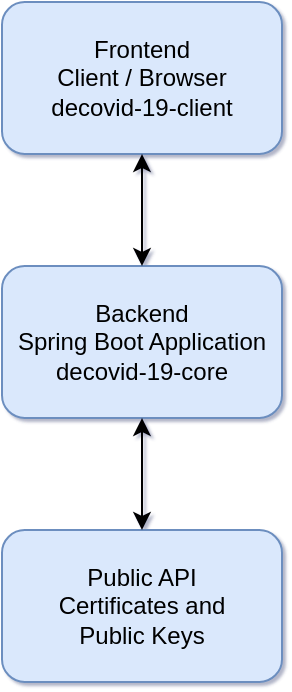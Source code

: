 <mxfile version="18.1.3" type="device" pages="5"><diagram id="LluNhLC72PqW7UHP7OJh" name="Architecture"><mxGraphModel dx="2062" dy="1217" grid="0" gridSize="10" guides="1" tooltips="1" connect="1" arrows="1" fold="1" page="1" pageScale="1" pageWidth="583" pageHeight="413" background="none" math="0" shadow="1"><root><mxCell id="0"/><mxCell id="1" parent="0"/><mxCell id="N8zZiIV9MKDmq5lM_bPo-1" value="Backend&lt;br&gt;Spring Boot Application&lt;br&gt;decovid-19-core" style="rounded=1;whiteSpace=wrap;html=1;fillColor=#dae8fc;strokeColor=#6c8ebf;" parent="1" vertex="1"><mxGeometry x="222" y="168" width="140" height="76" as="geometry"/></mxCell><mxCell id="N8zZiIV9MKDmq5lM_bPo-3" value="Frontend&lt;br&gt;Client / Browser&lt;br&gt;decovid-19-client" style="rounded=1;whiteSpace=wrap;html=1;fillColor=#dae8fc;strokeColor=#6c8ebf;" parent="1" vertex="1"><mxGeometry x="222" y="36" width="140" height="76" as="geometry"/></mxCell><mxCell id="N8zZiIV9MKDmq5lM_bPo-4" value="" style="endArrow=classic;startArrow=classic;html=1;rounded=0;entryX=0.5;entryY=1;entryDx=0;entryDy=0;exitX=0.5;exitY=0;exitDx=0;exitDy=0;" parent="1" source="N8zZiIV9MKDmq5lM_bPo-1" target="N8zZiIV9MKDmq5lM_bPo-3" edge="1"><mxGeometry width="50" height="50" relative="1" as="geometry"><mxPoint x="421" y="301" as="sourcePoint"/><mxPoint x="520" y="200" as="targetPoint"/></mxGeometry></mxCell><mxCell id="JGvV_p-KYTd5iGCOsEfF-1" value="Public API&lt;br&gt;Certificates and&lt;br&gt;Public Keys" style="rounded=1;whiteSpace=wrap;html=1;fillColor=#dae8fc;strokeColor=#6c8ebf;" parent="1" vertex="1"><mxGeometry x="222" y="300" width="140" height="76" as="geometry"/></mxCell><mxCell id="JGvV_p-KYTd5iGCOsEfF-2" value="" style="endArrow=classic;startArrow=classic;html=1;rounded=0;entryX=0.5;entryY=1;entryDx=0;entryDy=0;exitX=0.5;exitY=0;exitDx=0;exitDy=0;" parent="1" source="JGvV_p-KYTd5iGCOsEfF-1" edge="1"><mxGeometry width="50" height="50" relative="1" as="geometry"><mxPoint x="421" y="433" as="sourcePoint"/><mxPoint x="292" y="244" as="targetPoint"/></mxGeometry></mxCell></root></mxGraphModel></diagram><diagram id="XS3kKMWtjaBisgA8R8vA" name="Seq-Diag-Decode"><mxGraphModel dx="2062" dy="390" grid="0" gridSize="10" guides="1" tooltips="1" connect="1" arrows="1" fold="1" page="1" pageScale="1" pageWidth="1169" pageHeight="827" background="none" math="0" shadow="0"><root><mxCell id="KSo2QBQ9dlpApeOHmcLP-0"/><mxCell id="KSo2QBQ9dlpApeOHmcLP-1" parent="KSo2QBQ9dlpApeOHmcLP-0"/><mxCell id="3NV6BldYY4-fF3Oel6C6-0" value="alt" style="shape=umlFrame;whiteSpace=wrap;html=1;labelBackgroundColor=default;shadow=0;fixDash=0;" parent="KSo2QBQ9dlpApeOHmcLP-1" vertex="1"><mxGeometry x="454" y="1029" width="412" height="299" as="geometry"/></mxCell><mxCell id="3NV6BldYY4-fF3Oel6C6-1" value="Client" style="shape=umlLifeline;perimeter=lifelinePerimeter;whiteSpace=wrap;html=1;container=1;collapsible=0;recursiveResize=0;outlineConnect=0;rounded=1;" parent="KSo2QBQ9dlpApeOHmcLP-1" vertex="1"><mxGeometry x="478" y="873" width="100" height="736" as="geometry"/></mxCell><mxCell id="3NV6BldYY4-fF3Oel6C6-2" value="" style="html=1;points=[];perimeter=orthogonalPerimeter;rounded=0;shadow=0;glass=0;labelBackgroundColor=default;sketch=0;" parent="3NV6BldYY4-fF3Oel6C6-1" vertex="1"><mxGeometry x="45" y="77" width="10" height="361" as="geometry"/></mxCell><mxCell id="3NV6BldYY4-fF3Oel6C6-3" value="" style="html=1;points=[];perimeter=orthogonalPerimeter;rounded=0;shadow=0;glass=0;labelBackgroundColor=default;sketch=0;" parent="3NV6BldYY4-fF3Oel6C6-1" vertex="1"><mxGeometry x="45" y="496" width="10" height="88" as="geometry"/></mxCell><mxCell id="J9X_9hNyHjmJaCqInjza-0" value="" style="html=1;points=[];perimeter=orthogonalPerimeter;" parent="3NV6BldYY4-fF3Oel6C6-1" vertex="1"><mxGeometry x="49" y="535" width="10" height="40" as="geometry"/></mxCell><mxCell id="J9X_9hNyHjmJaCqInjza-1" value="display JSON Schema or Human Readable&amp;nbsp;" style="edgeStyle=orthogonalEdgeStyle;html=1;align=left;spacingLeft=2;endArrow=block;rounded=0;entryX=1;entryY=0;" parent="3NV6BldYY4-fF3Oel6C6-1" target="J9X_9hNyHjmJaCqInjza-0" edge="1"><mxGeometry relative="1" as="geometry"><mxPoint x="54" y="515" as="sourcePoint"/><Array as="points"><mxPoint x="84" y="515"/></Array></mxGeometry></mxCell><mxCell id="q72upTL9dO5wjp18NSNP-0" value="" style="html=1;points=[];perimeter=orthogonalPerimeter;" parent="3NV6BldYY4-fF3Oel6C6-1" vertex="1"><mxGeometry x="45" y="605" width="10" height="117" as="geometry"/></mxCell><mxCell id="q72upTL9dO5wjp18NSNP-1" value="POST: getVerificationContent()" style="html=1;verticalAlign=bottom;endArrow=block;rounded=0;entryX=0;entryY=0.15;entryDx=0;entryDy=0;entryPerimeter=0;" parent="3NV6BldYY4-fF3Oel6C6-1" target="sxdWep4Ma8C3pjZYUTy7-24" edge="1"><mxGeometry width="80" relative="1" as="geometry"><mxPoint x="52" y="626" as="sourcePoint"/><mxPoint x="339" y="626" as="targetPoint"/></mxGeometry></mxCell><mxCell id="3NV6BldYY4-fF3Oel6C6-4" value="Server" style="shape=umlLifeline;perimeter=lifelinePerimeter;whiteSpace=wrap;html=1;container=1;collapsible=0;recursiveResize=0;outlineConnect=0;rounded=1;" parent="KSo2QBQ9dlpApeOHmcLP-1" vertex="1"><mxGeometry x="768" y="873" width="100" height="736" as="geometry"/></mxCell><mxCell id="sxdWep4Ma8C3pjZYUTy7-24" value="" style="html=1;points=[];perimeter=orthogonalPerimeter;" parent="3NV6BldYY4-fF3Oel6C6-4" vertex="1"><mxGeometry x="45" y="609" width="10" height="107" as="geometry"/></mxCell><mxCell id="3NV6BldYY4-fF3Oel6C6-5" value="" style="html=1;points=[];perimeter=orthogonalPerimeter;rounded=0;shadow=0;glass=0;labelBackgroundColor=default;sketch=0;" parent="3NV6BldYY4-fF3Oel6C6-4" vertex="1"><mxGeometry x="45" y="75" width="10" height="363" as="geometry"/></mxCell><mxCell id="3NV6BldYY4-fF3Oel6C6-6" value="" style="html=1;points=[];perimeter=orthogonalPerimeter;rounded=0;shadow=0;glass=0;labelBackgroundColor=default;sketch=0;" parent="3NV6BldYY4-fF3Oel6C6-4" vertex="1"><mxGeometry x="51" y="186" width="10" height="40" as="geometry"/></mxCell><mxCell id="3NV6BldYY4-fF3Oel6C6-7" value="is Covid-19 QR-Code" style="edgeStyle=orthogonalEdgeStyle;html=1;align=left;spacingLeft=2;endArrow=block;rounded=0;entryX=1;entryY=0;" parent="3NV6BldYY4-fF3Oel6C6-4" target="3NV6BldYY4-fF3Oel6C6-6" edge="1"><mxGeometry relative="1" as="geometry"><mxPoint x="56" y="166" as="sourcePoint"/><Array as="points"><mxPoint x="86" y="166"/></Array></mxGeometry></mxCell><mxCell id="r07O824hpO1gwHIxQCoB-1" value="" style="html=1;points=[];perimeter=orthogonalPerimeter;" parent="3NV6BldYY4-fF3Oel6C6-4" vertex="1"><mxGeometry x="48" y="654" width="10" height="40" as="geometry"/></mxCell><mxCell id="r07O824hpO1gwHIxQCoB-2" value="verify QR-Code" style="edgeStyle=orthogonalEdgeStyle;html=1;align=left;spacingLeft=2;endArrow=block;rounded=0;entryX=1;entryY=0;" parent="3NV6BldYY4-fF3Oel6C6-4" target="r07O824hpO1gwHIxQCoB-1" edge="1"><mxGeometry relative="1" as="geometry"><mxPoint x="53" y="634" as="sourcePoint"/><Array as="points"><mxPoint x="83" y="634"/></Array></mxGeometry></mxCell><mxCell id="r07O824hpO1gwHIxQCoB-0" value="Render Covid-19 QR-Code Validation Information" style="html=1;verticalAlign=bottom;endArrow=open;dashed=1;endSize=8;rounded=0;" parent="3NV6BldYY4-fF3Oel6C6-4" target="3NV6BldYY4-fF3Oel6C6-1" edge="1"><mxGeometry relative="1" as="geometry"><mxPoint x="48" y="698" as="sourcePoint"/><mxPoint x="-32" y="698" as="targetPoint"/></mxGeometry></mxCell><mxCell id="3NV6BldYY4-fF3Oel6C6-12" value="User" style="shape=umlLifeline;participant=umlActor;perimeter=lifelinePerimeter;whiteSpace=wrap;html=1;container=1;collapsible=0;recursiveResize=0;verticalAlign=top;spacingTop=36;outlineConnect=0;labelBackgroundColor=default;" parent="KSo2QBQ9dlpApeOHmcLP-1" vertex="1"><mxGeometry x="301" y="873" width="20" height="736" as="geometry"/></mxCell><mxCell id="3NV6BldYY4-fF3Oel6C6-13" value="Upload Image" style="html=1;verticalAlign=bottom;endArrow=block;rounded=0;" parent="3NV6BldYY4-fF3Oel6C6-12" target="3NV6BldYY4-fF3Oel6C6-1" edge="1"><mxGeometry width="80" relative="1" as="geometry"><mxPoint x="9" y="85" as="sourcePoint"/><mxPoint x="221" y="85" as="targetPoint"/></mxGeometry></mxCell><mxCell id="3NV6BldYY4-fF3Oel6C6-14" value="POST: getHealthCertificateContent(MulitpartFile)" style="html=1;verticalAlign=bottom;endArrow=block;entryX=0.49;entryY=0.148;rounded=0;entryDx=0;entryDy=0;entryPerimeter=0;" parent="KSo2QBQ9dlpApeOHmcLP-1" source="3NV6BldYY4-fF3Oel6C6-1" target="3NV6BldYY4-fF3Oel6C6-4" edge="1"><mxGeometry relative="1" as="geometry"><mxPoint x="533" y="977.0" as="sourcePoint"/><mxPoint x="812" y="977.0" as="targetPoint"/></mxGeometry></mxCell><mxCell id="3NV6BldYY4-fF3Oel6C6-15" value="Render / Preview Covid-19 QR-Code Information" style="html=1;verticalAlign=bottom;endArrow=open;dashed=1;endSize=8;rounded=0;" parent="KSo2QBQ9dlpApeOHmcLP-1" edge="1"><mxGeometry relative="1" as="geometry"><mxPoint x="527.929" y="1291.5" as="targetPoint"/><mxPoint x="817.5" y="1291.5" as="sourcePoint"/></mxGeometry></mxCell><mxCell id="3NV6BldYY4-fF3Oel6C6-16" value="[else]" style="text;html=1;strokeColor=none;fillColor=none;align=left;verticalAlign=middle;whiteSpace=wrap;rounded=0;shadow=0;glass=0;labelBackgroundColor=default;sketch=0;" parent="KSo2QBQ9dlpApeOHmcLP-1" vertex="1"><mxGeometry x="460" y="1159" width="135" height="15" as="geometry"/></mxCell><mxCell id="3NV6BldYY4-fF3Oel6C6-17" value="[if is not Covid-19 QR-Code]" style="text;html=1;strokeColor=none;fillColor=none;align=left;verticalAlign=middle;whiteSpace=wrap;rounded=0;shadow=0;glass=0;labelBackgroundColor=default;sketch=0;" parent="KSo2QBQ9dlpApeOHmcLP-1" vertex="1"><mxGeometry x="460" y="1078" width="158" height="15" as="geometry"/></mxCell><mxCell id="3NV6BldYY4-fF3Oel6C6-18" value="Please Upload a valid Covid-19 QR-Code" style="html=1;verticalAlign=bottom;endArrow=open;dashed=1;endSize=8;rounded=0;" parent="KSo2QBQ9dlpApeOHmcLP-1" edge="1"><mxGeometry relative="1" as="geometry"><mxPoint x="817.5" y="1132.5" as="sourcePoint"/><mxPoint x="527.929" y="1132.5" as="targetPoint"/></mxGeometry></mxCell><mxCell id="3NV6BldYY4-fF3Oel6C6-19" value="" style="html=1;points=[];perimeter=orthogonalPerimeter;rounded=0;shadow=0;glass=0;labelBackgroundColor=default;sketch=0;" parent="KSo2QBQ9dlpApeOHmcLP-1" vertex="1"><mxGeometry x="819" y="1181" width="10" height="40" as="geometry"/></mxCell><mxCell id="3NV6BldYY4-fF3Oel6C6-20" value="decode QR-Code Content" style="edgeStyle=orthogonalEdgeStyle;html=1;align=left;spacingLeft=2;endArrow=block;rounded=0;entryX=1;entryY=0;" parent="KSo2QBQ9dlpApeOHmcLP-1" edge="1"><mxGeometry relative="1" as="geometry"><mxPoint x="824" y="1162" as="sourcePoint"/><Array as="points"><mxPoint x="854" y="1162"/></Array><mxPoint x="829" y="1182" as="targetPoint"/></mxGeometry></mxCell><mxCell id="3NV6BldYY4-fF3Oel6C6-21" value="Button Click Switch Render/View Modus" style="html=1;verticalAlign=bottom;endArrow=block;rounded=0;" parent="KSo2QBQ9dlpApeOHmcLP-1" edge="1"><mxGeometry width="80" relative="1" as="geometry"><mxPoint x="310.0" y="1377" as="sourcePoint"/><mxPoint x="527.5" y="1377" as="targetPoint"/></mxGeometry></mxCell><mxCell id="J9X_9hNyHjmJaCqInjza-3" value="Button Click Verify QR-Code" style="html=1;verticalAlign=bottom;endArrow=block;rounded=0;" parent="KSo2QBQ9dlpApeOHmcLP-1" target="3NV6BldYY4-fF3Oel6C6-1" edge="1"><mxGeometry width="80" relative="1" as="geometry"><mxPoint x="313" y="1490" as="sourcePoint"/><mxPoint x="449" y="1490" as="targetPoint"/></mxGeometry></mxCell></root></mxGraphModel></diagram><diagram name="Seq-Diag-Test-Cert" id="3HHbHoKkzQHkKcKxhVjc"><mxGraphModel dx="1718" dy="187" grid="0" gridSize="10" guides="1" tooltips="1" connect="1" arrows="1" fold="1" page="1" pageScale="1" pageWidth="1169" pageHeight="827" background="none" math="0" shadow="0"><root><mxCell id="uxmsGqUecwwxWnC08_fu-0"/><mxCell id="uxmsGqUecwwxWnC08_fu-1" parent="uxmsGqUecwwxWnC08_fu-0"/><mxCell id="uxmsGqUecwwxWnC08_fu-2" value="alt" style="shape=umlFrame;whiteSpace=wrap;html=1;labelBackgroundColor=default;shadow=0;fixDash=0;" vertex="1" parent="uxmsGqUecwwxWnC08_fu-1"><mxGeometry x="454" y="1145" width="412" height="299" as="geometry"/></mxCell><mxCell id="uxmsGqUecwwxWnC08_fu-3" value="Client" style="shape=umlLifeline;perimeter=lifelinePerimeter;whiteSpace=wrap;html=1;container=1;collapsible=0;recursiveResize=0;outlineConnect=0;rounded=1;" vertex="1" parent="uxmsGqUecwwxWnC08_fu-1"><mxGeometry x="478" y="989" width="100" height="504" as="geometry"/></mxCell><mxCell id="uxmsGqUecwwxWnC08_fu-4" value="" style="html=1;points=[];perimeter=orthogonalPerimeter;rounded=0;shadow=0;glass=0;labelBackgroundColor=default;sketch=0;" vertex="1" parent="uxmsGqUecwwxWnC08_fu-3"><mxGeometry x="45" y="77" width="10" height="361" as="geometry"/></mxCell><mxCell id="uxmsGqUecwwxWnC08_fu-10" value="Server" style="shape=umlLifeline;perimeter=lifelinePerimeter;whiteSpace=wrap;html=1;container=1;collapsible=0;recursiveResize=0;outlineConnect=0;rounded=1;" vertex="1" parent="uxmsGqUecwwxWnC08_fu-1"><mxGeometry x="768" y="989" width="100" height="504" as="geometry"/></mxCell><mxCell id="uxmsGqUecwwxWnC08_fu-12" value="" style="html=1;points=[];perimeter=orthogonalPerimeter;rounded=0;shadow=0;glass=0;labelBackgroundColor=default;sketch=0;" vertex="1" parent="uxmsGqUecwwxWnC08_fu-10"><mxGeometry x="45" y="75" width="10" height="363" as="geometry"/></mxCell><mxCell id="uxmsGqUecwwxWnC08_fu-13" value="" style="html=1;points=[];perimeter=orthogonalPerimeter;rounded=0;shadow=0;glass=0;labelBackgroundColor=default;sketch=0;" vertex="1" parent="uxmsGqUecwwxWnC08_fu-10"><mxGeometry x="51" y="186" width="10" height="40" as="geometry"/></mxCell><mxCell id="uxmsGqUecwwxWnC08_fu-14" value="is provided Test Data valid" style="edgeStyle=orthogonalEdgeStyle;html=1;align=left;spacingLeft=2;endArrow=block;rounded=0;entryX=1;entryY=0;" edge="1" parent="uxmsGqUecwwxWnC08_fu-10" target="uxmsGqUecwwxWnC08_fu-13"><mxGeometry relative="1" as="geometry"><mxPoint x="56" y="166" as="sourcePoint"/><Array as="points"><mxPoint x="86" y="166"/></Array></mxGeometry></mxCell><mxCell id="uxmsGqUecwwxWnC08_fu-18" value="User" style="shape=umlLifeline;participant=umlActor;perimeter=lifelinePerimeter;whiteSpace=wrap;html=1;container=1;collapsible=0;recursiveResize=0;verticalAlign=top;spacingTop=36;outlineConnect=0;labelBackgroundColor=default;" vertex="1" parent="uxmsGqUecwwxWnC08_fu-1"><mxGeometry x="301" y="989" width="20" height="503" as="geometry"/></mxCell><mxCell id="uxmsGqUecwwxWnC08_fu-19" value="Input Test Data" style="html=1;verticalAlign=bottom;endArrow=block;rounded=0;" edge="1" parent="uxmsGqUecwwxWnC08_fu-18" target="uxmsGqUecwwxWnC08_fu-3"><mxGeometry width="80" relative="1" as="geometry"><mxPoint x="9" y="85" as="sourcePoint"/><mxPoint x="221" y="85" as="targetPoint"/></mxGeometry></mxCell><mxCell id="uxmsGqUecwwxWnC08_fu-20" value="POST: getTestCovidQRCode(HcertContentDTO)" style="html=1;verticalAlign=bottom;endArrow=block;entryX=0.49;entryY=0.148;rounded=0;entryDx=0;entryDy=0;entryPerimeter=0;" edge="1" parent="uxmsGqUecwwxWnC08_fu-1"><mxGeometry relative="1" as="geometry"><mxPoint x="527.929" y="1086.592" as="sourcePoint"/><mxPoint x="817" y="1086.592" as="targetPoint"/></mxGeometry></mxCell><mxCell id="uxmsGqUecwwxWnC08_fu-21" value="Render / Preview Fake Test Covid-19 QR-Code" style="html=1;verticalAlign=bottom;endArrow=open;dashed=1;endSize=8;rounded=0;" edge="1" parent="uxmsGqUecwwxWnC08_fu-1"><mxGeometry relative="1" as="geometry"><mxPoint x="527.929" y="1407.5" as="targetPoint"/><mxPoint x="817.5" y="1407.5" as="sourcePoint"/></mxGeometry></mxCell><mxCell id="uxmsGqUecwwxWnC08_fu-22" value="[else]" style="text;html=1;strokeColor=none;fillColor=none;align=left;verticalAlign=middle;whiteSpace=wrap;rounded=0;shadow=0;glass=0;labelBackgroundColor=default;sketch=0;" vertex="1" parent="uxmsGqUecwwxWnC08_fu-1"><mxGeometry x="460" y="1275" width="135" height="15" as="geometry"/></mxCell><mxCell id="uxmsGqUecwwxWnC08_fu-23" value="[if provided Data is not valid]" style="text;html=1;strokeColor=none;fillColor=none;align=left;verticalAlign=middle;whiteSpace=wrap;rounded=0;shadow=0;glass=0;labelBackgroundColor=default;sketch=0;" vertex="1" parent="uxmsGqUecwwxWnC08_fu-1"><mxGeometry x="460" y="1194" width="158" height="15" as="geometry"/></mxCell><mxCell id="uxmsGqUecwwxWnC08_fu-24" value="Please Input valid Covid-19 Test Data" style="html=1;verticalAlign=bottom;endArrow=open;dashed=1;endSize=8;rounded=0;" edge="1" parent="uxmsGqUecwwxWnC08_fu-1"><mxGeometry relative="1" as="geometry"><mxPoint x="817.5" y="1248.5" as="sourcePoint"/><mxPoint x="527.929" y="1248.5" as="targetPoint"/></mxGeometry></mxCell><mxCell id="uxmsGqUecwwxWnC08_fu-25" value="" style="html=1;points=[];perimeter=orthogonalPerimeter;rounded=0;shadow=0;glass=0;labelBackgroundColor=default;sketch=0;" vertex="1" parent="uxmsGqUecwwxWnC08_fu-1"><mxGeometry x="819" y="1297" width="10" height="40" as="geometry"/></mxCell><mxCell id="uxmsGqUecwwxWnC08_fu-26" value="create Fake Test Covid-19 QR-Code" style="edgeStyle=orthogonalEdgeStyle;html=1;align=left;spacingLeft=2;endArrow=block;rounded=0;entryX=1;entryY=0;" edge="1" parent="uxmsGqUecwwxWnC08_fu-1"><mxGeometry relative="1" as="geometry"><mxPoint x="824" y="1278" as="sourcePoint"/><Array as="points"><mxPoint x="854" y="1278"/></Array><mxPoint x="829" y="1298" as="targetPoint"/></mxGeometry></mxCell></root></mxGraphModel></diagram><diagram name="Seq-Diag-PEM-Cert" id="vVjSbqEoV6DkyNQUPE12"><mxGraphModel dx="1718" dy="187" grid="0" gridSize="10" guides="1" tooltips="1" connect="1" arrows="1" fold="1" page="1" pageScale="1" pageWidth="1169" pageHeight="827" background="none" math="0" shadow="0"><root><mxCell id="ooELovPEPFEy-bEVP_QP-0"/><mxCell id="ooELovPEPFEy-bEVP_QP-1" parent="ooELovPEPFEy-bEVP_QP-0"/><mxCell id="ooELovPEPFEy-bEVP_QP-2" value="alt" style="shape=umlFrame;whiteSpace=wrap;html=1;labelBackgroundColor=default;shadow=0;fixDash=0;" vertex="1" parent="ooELovPEPFEy-bEVP_QP-1"><mxGeometry x="454" y="1085" width="412" height="299" as="geometry"/></mxCell><mxCell id="ooELovPEPFEy-bEVP_QP-3" value="Client" style="shape=umlLifeline;perimeter=lifelinePerimeter;whiteSpace=wrap;html=1;container=1;collapsible=0;recursiveResize=0;outlineConnect=0;rounded=1;" vertex="1" parent="ooELovPEPFEy-bEVP_QP-1"><mxGeometry x="478" y="929" width="100" height="623" as="geometry"/></mxCell><mxCell id="ooELovPEPFEy-bEVP_QP-4" value="" style="html=1;points=[];perimeter=orthogonalPerimeter;rounded=0;shadow=0;glass=0;labelBackgroundColor=default;sketch=0;" vertex="1" parent="ooELovPEPFEy-bEVP_QP-3"><mxGeometry x="45" y="77" width="10" height="361" as="geometry"/></mxCell><mxCell id="ooELovPEPFEy-bEVP_QP-5" value="Server" style="shape=umlLifeline;perimeter=lifelinePerimeter;whiteSpace=wrap;html=1;container=1;collapsible=0;recursiveResize=0;outlineConnect=0;rounded=1;" vertex="1" parent="ooELovPEPFEy-bEVP_QP-1"><mxGeometry x="768" y="929" width="100" height="624" as="geometry"/></mxCell><mxCell id="ooELovPEPFEy-bEVP_QP-6" value="" style="html=1;points=[];perimeter=orthogonalPerimeter;rounded=0;shadow=0;glass=0;labelBackgroundColor=default;sketch=0;" vertex="1" parent="ooELovPEPFEy-bEVP_QP-5"><mxGeometry x="45" y="75" width="10" height="363" as="geometry"/></mxCell><mxCell id="ooELovPEPFEy-bEVP_QP-7" value="" style="html=1;points=[];perimeter=orthogonalPerimeter;rounded=0;shadow=0;glass=0;labelBackgroundColor=default;sketch=0;" vertex="1" parent="ooELovPEPFEy-bEVP_QP-5"><mxGeometry x="51" y="186" width="10" height="40" as="geometry"/></mxCell><mxCell id="ooELovPEPFEy-bEVP_QP-8" value="is X509 Certificate" style="edgeStyle=orthogonalEdgeStyle;html=1;align=left;spacingLeft=2;endArrow=block;rounded=0;entryX=1;entryY=0;" edge="1" parent="ooELovPEPFEy-bEVP_QP-5" target="ooELovPEPFEy-bEVP_QP-7"><mxGeometry relative="1" as="geometry"><mxPoint x="56" y="166" as="sourcePoint"/><Array as="points"><mxPoint x="86" y="166"/></Array></mxGeometry></mxCell><mxCell id="ooELovPEPFEy-bEVP_QP-9" value="User" style="shape=umlLifeline;participant=umlActor;perimeter=lifelinePerimeter;whiteSpace=wrap;html=1;container=1;collapsible=0;recursiveResize=0;verticalAlign=top;spacingTop=36;outlineConnect=0;labelBackgroundColor=default;" vertex="1" parent="ooELovPEPFEy-bEVP_QP-1"><mxGeometry x="301" y="929" width="20" height="620" as="geometry"/></mxCell><mxCell id="ooELovPEPFEy-bEVP_QP-10" value="Input PEM formatted Certificate" style="html=1;verticalAlign=bottom;endArrow=block;rounded=0;" edge="1" parent="ooELovPEPFEy-bEVP_QP-9" target="ooELovPEPFEy-bEVP_QP-3"><mxGeometry width="80" relative="1" as="geometry"><mxPoint x="9" y="85" as="sourcePoint"/><mxPoint x="221" y="85" as="targetPoint"/></mxGeometry></mxCell><mxCell id="ooELovPEPFEy-bEVP_QP-11" value="POST: getX509Certificate(PEMCertServerRequest)" style="html=1;verticalAlign=bottom;endArrow=block;entryX=0.49;entryY=0.148;rounded=0;entryDx=0;entryDy=0;entryPerimeter=0;" edge="1" parent="ooELovPEPFEy-bEVP_QP-1"><mxGeometry relative="1" as="geometry"><mxPoint x="527.929" y="1026.592" as="sourcePoint"/><mxPoint x="817" y="1026.592" as="targetPoint"/></mxGeometry></mxCell><mxCell id="ooELovPEPFEy-bEVP_QP-12" value="Render / Preview X509 Certificate Information" style="html=1;verticalAlign=bottom;endArrow=open;dashed=1;endSize=8;rounded=0;" edge="1" parent="ooELovPEPFEy-bEVP_QP-1"><mxGeometry relative="1" as="geometry"><mxPoint x="527.929" y="1347.5" as="targetPoint"/><mxPoint x="817.5" y="1347.5" as="sourcePoint"/></mxGeometry></mxCell><mxCell id="ooELovPEPFEy-bEVP_QP-13" value="[else]" style="text;html=1;strokeColor=none;fillColor=none;align=left;verticalAlign=middle;whiteSpace=wrap;rounded=0;shadow=0;glass=0;labelBackgroundColor=default;sketch=0;" vertex="1" parent="ooELovPEPFEy-bEVP_QP-1"><mxGeometry x="460" y="1215" width="135" height="15" as="geometry"/></mxCell><mxCell id="ooELovPEPFEy-bEVP_QP-14" value="[if is not X509 Certificate]" style="text;html=1;strokeColor=none;fillColor=none;align=left;verticalAlign=middle;whiteSpace=wrap;rounded=0;shadow=0;glass=0;labelBackgroundColor=default;sketch=0;" vertex="1" parent="ooELovPEPFEy-bEVP_QP-1"><mxGeometry x="460" y="1134" width="158" height="15" as="geometry"/></mxCell><mxCell id="ooELovPEPFEy-bEVP_QP-15" value="Please Input valid PEM formatted X509 Certificate" style="html=1;verticalAlign=bottom;endArrow=open;dashed=1;endSize=8;rounded=0;" edge="1" parent="ooELovPEPFEy-bEVP_QP-1"><mxGeometry relative="1" as="geometry"><mxPoint x="817.5" y="1188.5" as="sourcePoint"/><mxPoint x="527.929" y="1188.5" as="targetPoint"/></mxGeometry></mxCell><mxCell id="ooELovPEPFEy-bEVP_QP-16" value="" style="html=1;points=[];perimeter=orthogonalPerimeter;rounded=0;shadow=0;glass=0;labelBackgroundColor=default;sketch=0;" vertex="1" parent="ooELovPEPFEy-bEVP_QP-1"><mxGeometry x="819" y="1237" width="10" height="40" as="geometry"/></mxCell><mxCell id="ooELovPEPFEy-bEVP_QP-17" value="build PEMCertServerResponse" style="edgeStyle=orthogonalEdgeStyle;html=1;align=left;spacingLeft=2;endArrow=block;rounded=0;entryX=1;entryY=0;" edge="1" parent="ooELovPEPFEy-bEVP_QP-1"><mxGeometry relative="1" as="geometry"><mxPoint x="824" y="1218" as="sourcePoint"/><Array as="points"><mxPoint x="854" y="1218"/></Array><mxPoint x="829" y="1238" as="targetPoint"/></mxGeometry></mxCell><mxCell id="3Rd6bgbvLpC-SHUz3pJU-0" value="" style="html=1;points=[];perimeter=orthogonalPerimeter;rounded=0;shadow=0;glass=0;labelBackgroundColor=default;sketch=0;" vertex="1" parent="ooELovPEPFEy-bEVP_QP-1"><mxGeometry x="523" y="1427" width="10" height="88" as="geometry"/></mxCell><mxCell id="3Rd6bgbvLpC-SHUz3pJU-1" value="" style="html=1;points=[];perimeter=orthogonalPerimeter;" vertex="1" parent="ooELovPEPFEy-bEVP_QP-1"><mxGeometry x="527" y="1466" width="10" height="40" as="geometry"/></mxCell><mxCell id="3Rd6bgbvLpC-SHUz3pJU-2" value="display JSON Schema or Human Readable&amp;nbsp;" style="edgeStyle=orthogonalEdgeStyle;html=1;align=left;spacingLeft=2;endArrow=block;rounded=0;entryX=1;entryY=0;" edge="1" parent="ooELovPEPFEy-bEVP_QP-1" target="3Rd6bgbvLpC-SHUz3pJU-1"><mxGeometry relative="1" as="geometry"><mxPoint x="532" y="1446" as="sourcePoint"/><Array as="points"><mxPoint x="562" y="1446"/></Array></mxGeometry></mxCell><mxCell id="3Rd6bgbvLpC-SHUz3pJU-3" value="Button Click Switch Render/View Modus" style="html=1;verticalAlign=bottom;endArrow=block;rounded=0;" edge="1" parent="ooELovPEPFEy-bEVP_QP-1"><mxGeometry width="80" relative="1" as="geometry"><mxPoint x="310.0" y="1435" as="sourcePoint"/><mxPoint x="527.5" y="1435" as="targetPoint"/></mxGeometry></mxCell></root></mxGraphModel></diagram><diagram id="jH1Rv2uM0VxI-OwpxvcH" name="Use-Cases"><mxGraphModel dx="893" dy="1217" grid="0" gridSize="10" guides="1" tooltips="1" connect="1" arrows="1" fold="1" page="1" pageScale="1" pageWidth="1169" pageHeight="827" math="0" shadow="0"><root><mxCell id="0"/><mxCell id="1" parent="0"/><mxCell id="ljmjnZbCs1c__xAkXE2D-1" value="&lt;font style=&quot;font-size: 10px;&quot;&gt;Use-Case 1:&lt;br&gt;Covid-19 Zertifikat QR-Code Upload via Button&lt;br&gt;Als Benutzer möchte man ein Covid-19 Zertifikat als QR-Code im Browser hochladen können via Button click.&lt;br&gt;&lt;br&gt;Use-Case 2:&lt;br&gt;Covid-19 Zertifikat QR-Code Upload via Drag and Drop&lt;br&gt;Als Benutzer möchte man ein Covid-19 Zertifikat als QR-Code im Browser via Drag and Drop hochladen können.&lt;br&gt;&lt;br&gt;Use-Case 3:&lt;br&gt;Covid-19 Zertifikat QR-Code Upload via Scanning&lt;br&gt;Als Benutzer möchte man ein Covid-19 Zertifikat als QR-Code im Browser mit der Kamera des Computers hochladen können.&lt;br&gt;&lt;br&gt;Use-Case 4:&lt;br&gt;Covid-19 Zertifikat Inhalt Anzeigen&lt;br&gt;Als Benutzer möchte man den kodierten Inhalt des QR-Codes im Browser anzeigen lassen können. Der Inhalt soll in einem User Friendly Format und als Raw Format angezeigt werden können.&lt;br&gt;&lt;span style=&quot;&quot;&gt;&#9;&lt;/span&gt;- Certification Type&lt;br&gt;&lt;span style=&quot;&quot;&gt;&#9;&lt;/span&gt;- Schema Version&lt;br&gt;&lt;span style=&quot;&quot;&gt;&#9;&lt;/span&gt;- Vorname&lt;br&gt;&lt;span style=&quot;&quot;&gt;&#9;&lt;/span&gt;- Nachname&lt;br&gt;&lt;span style=&quot;&quot;&gt;&#9;&lt;/span&gt;- Geburtstag&lt;br&gt;&lt;span style=&quot;&quot;&gt;&#9;&lt;/span&gt;- Unique Certificate Identifier (UVCI)&lt;br&gt;&lt;span style=&quot;&quot;&gt;&#9;&lt;/span&gt;- Dose Number&lt;br&gt;&lt;span style=&quot;&quot;&gt;&#9;&lt;/span&gt;- Total Series of Doses&lt;br&gt;&lt;span style=&quot;&quot;&gt;&#9;&lt;/span&gt;- Date of Vaccination&lt;br&gt;&lt;span style=&quot;&quot;&gt;&#9;&lt;/span&gt;- Vaccine&lt;br&gt;&lt;span style=&quot;&quot;&gt;&#9;&lt;/span&gt;- Vaccine Medicinal Product&lt;br&gt;&lt;span style=&quot;&quot;&gt;&#9;&lt;/span&gt;- Vaccine Manufacturer&lt;br&gt;&lt;span style=&quot;&quot;&gt;&#9;&lt;/span&gt;- Disease or Agent Targeted&lt;br&gt;&lt;span style=&quot;&quot;&gt;&#9;&lt;/span&gt;- Country of Vaccination&lt;br&gt;&lt;span style=&quot;&quot;&gt;&#9;&lt;/span&gt;- Certificate Issuer&lt;br&gt;&lt;br&gt;Use-Case 5:&lt;br&gt;Covid-19 Zertifikat Signature Details Anzeigen&lt;br&gt;Als Benutzer möchte man die Signatur Details des QR-Codes anzeigen lassen können.&lt;br&gt;&lt;span style=&quot;&quot;&gt;&#9;&lt;/span&gt;- Algorithm&lt;br&gt;&lt;span style=&quot;&quot;&gt;&#9;&lt;/span&gt;- Key Identifier (KID)&lt;br&gt;&lt;span style=&quot;&quot;&gt;&#9;&lt;/span&gt;- Signer&lt;br&gt;&lt;br&gt;Use-Case 6:&lt;br&gt;Covid-19 Zertifikat Inhalt Anzeige Ändern&lt;br&gt;Als Benutzer möchte man den Inhalt des QR-Codes der im Browser dargestellt wird anderst anzeigen können, als:&lt;br&gt;&lt;span style=&quot;&quot;&gt;&#9;&lt;/span&gt;- JSON Schema (Raw Format)&lt;br&gt;&lt;span style=&quot;&quot;&gt;&#9;&lt;/span&gt;- Human Readable Format&lt;br&gt;&lt;br&gt;Use-Case 7:&lt;br&gt;Covid-19 Zertifikat QR-Code Verifizieren&lt;br&gt;Als Benutzer möchte man den QR-Code im Browser auf Gültikeit verifizieren können.&lt;br&gt;&lt;br&gt;Use-Case 8:&lt;br&gt;Covid-19 Test Zertifikate QR-Code erstellen.&lt;br&gt;Als Benutzer möchte man ein fakes Test Zertifikat erstellen können.&lt;br&gt;&lt;br&gt;Use-Case 9:&lt;br&gt;PEM formattierte digitale Zertifikate Inhalt anzeigen.&lt;br&gt;Als Bentutzer möchte man den Inhalt der PEM formattierte digitale Zertifikate im Browser anzeigen können.&lt;/font&gt;" style="rounded=0;whiteSpace=wrap;html=1;verticalAlign=top;align=left;" parent="1" vertex="1"><mxGeometry x="1197" y="14" width="1114" height="803" as="geometry"/></mxCell></root></mxGraphModel></diagram></mxfile>